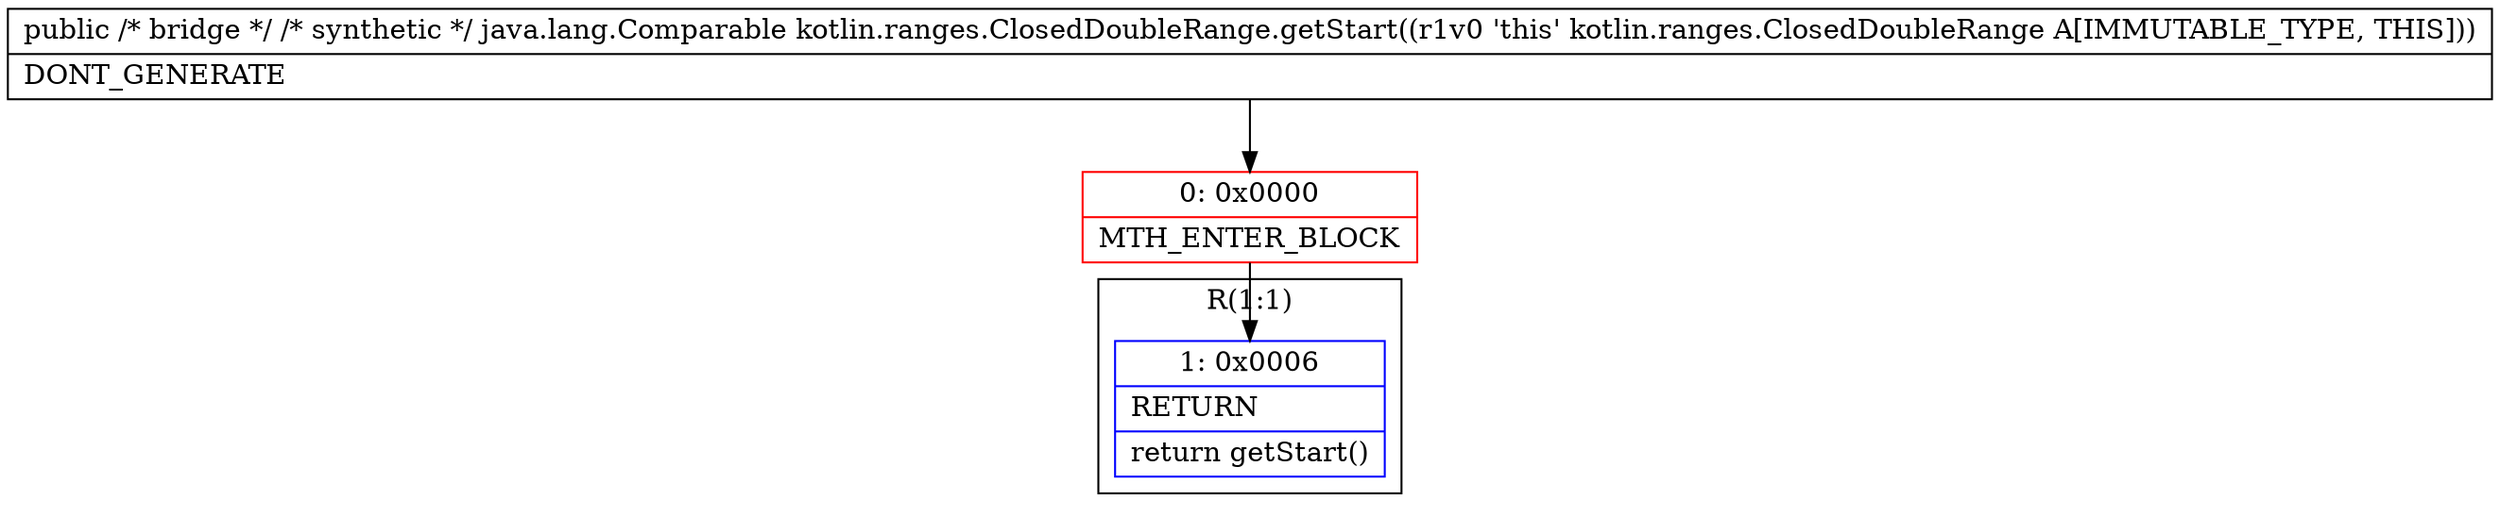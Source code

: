 digraph "CFG forkotlin.ranges.ClosedDoubleRange.getStart()Ljava\/lang\/Comparable;" {
subgraph cluster_Region_140123911 {
label = "R(1:1)";
node [shape=record,color=blue];
Node_1 [shape=record,label="{1\:\ 0x0006|RETURN\l|return getStart()\l}"];
}
Node_0 [shape=record,color=red,label="{0\:\ 0x0000|MTH_ENTER_BLOCK\l}"];
MethodNode[shape=record,label="{public \/* bridge *\/ \/* synthetic *\/ java.lang.Comparable kotlin.ranges.ClosedDoubleRange.getStart((r1v0 'this' kotlin.ranges.ClosedDoubleRange A[IMMUTABLE_TYPE, THIS]))  | DONT_GENERATE\l}"];
MethodNode -> Node_0;
Node_0 -> Node_1;
}

